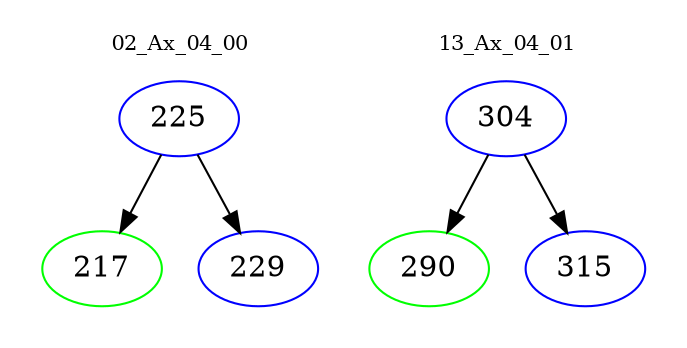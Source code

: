 digraph{
subgraph cluster_0 {
color = white
label = "02_Ax_04_00";
fontsize=10;
T0_225 [label="225", color="blue"]
T0_225 -> T0_217 [color="black"]
T0_217 [label="217", color="green"]
T0_225 -> T0_229 [color="black"]
T0_229 [label="229", color="blue"]
}
subgraph cluster_1 {
color = white
label = "13_Ax_04_01";
fontsize=10;
T1_304 [label="304", color="blue"]
T1_304 -> T1_290 [color="black"]
T1_290 [label="290", color="green"]
T1_304 -> T1_315 [color="black"]
T1_315 [label="315", color="blue"]
}
}
